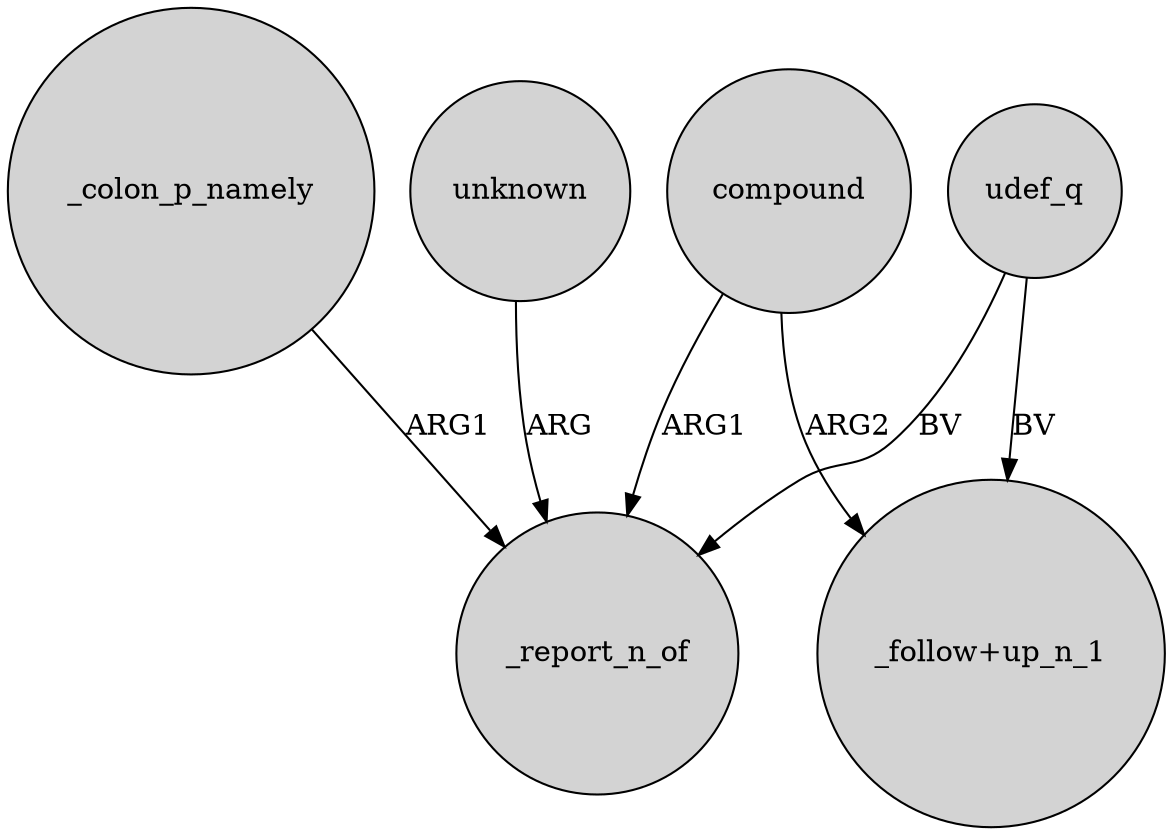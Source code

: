 digraph {
	node [shape=circle style=filled]
	_colon_p_namely -> _report_n_of [label=ARG1]
	compound -> _report_n_of [label=ARG1]
	unknown -> _report_n_of [label=ARG]
	udef_q -> _report_n_of [label=BV]
	udef_q -> "_follow+up_n_1" [label=BV]
	compound -> "_follow+up_n_1" [label=ARG2]
}
